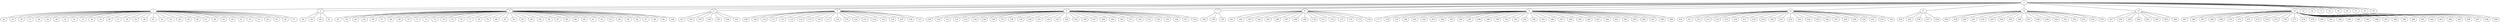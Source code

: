 
graph graphname {
    0 -- 1
0 -- 2
0 -- 3
0 -- 4
0 -- 5
0 -- 6
0 -- 7
0 -- 8
0 -- 9
0 -- 10
0 -- 11
0 -- 12
0 -- 13
0 -- 14
0 -- 15
0 -- 16
0 -- 17
0 -- 18
0 -- 19
0 -- 20
0 -- 21
0 -- 22
0 -- 23
1 -- 24
1 -- 25
1 -- 26
1 -- 27
1 -- 28
1 -- 29
1 -- 30
1 -- 31
1 -- 32
1 -- 33
1 -- 34
1 -- 35
1 -- 36
1 -- 37
1 -- 38
1 -- 39
1 -- 40
1 -- 41
1 -- 42
1 -- 43
1 -- 44
1 -- 45
1 -- 46
1 -- 47
1 -- 48
1 -- 49
1 -- 50
1 -- 51
1 -- 52
1 -- 53
1 -- 54
1 -- 55
1 -- 56
1 -- 57
2 -- 58
2 -- 59
2 -- 60
2 -- 61
3 -- 62
3 -- 63
3 -- 64
3 -- 65
3 -- 66
3 -- 67
3 -- 68
3 -- 69
3 -- 70
3 -- 71
3 -- 72
3 -- 73
3 -- 74
3 -- 75
3 -- 76
3 -- 77
3 -- 78
3 -- 79
3 -- 80
3 -- 81
3 -- 82
3 -- 83
3 -- 84
3 -- 85
3 -- 86
3 -- 87
3 -- 88
3 -- 89
3 -- 90
3 -- 91
3 -- 92
3 -- 93
3 -- 94
3 -- 95
3 -- 96
3 -- 97
3 -- 98
3 -- 99
3 -- 100
4 -- 101
4 -- 102
4 -- 103
4 -- 104
4 -- 105
4 -- 106
4 -- 107
5 -- 108
5 -- 109
5 -- 110
5 -- 111
5 -- 112
5 -- 113
5 -- 114
5 -- 115
5 -- 116
5 -- 117
5 -- 118
5 -- 119
5 -- 120
5 -- 121
5 -- 122
5 -- 123
5 -- 124
5 -- 125
5 -- 126
5 -- 127
6 -- 128
6 -- 130
6 -- 131
6 -- 132
6 -- 133
6 -- 134
6 -- 129
6 -- 136
6 -- 137
6 -- 138
6 -- 139
6 -- 140
6 -- 141
6 -- 142
6 -- 143
6 -- 144
6 -- 145
6 -- 146
6 -- 147
6 -- 148
6 -- 149
6 -- 150
6 -- 151
6 -- 152
6 -- 153
6 -- 154
6 -- 155
6 -- 156
6 -- 157
6 -- 135
7 -- 160
7 -- 158
7 -- 159
8 -- 161
8 -- 162
8 -- 163
8 -- 164
8 -- 165
8 -- 166
8 -- 167
8 -- 168
8 -- 169
8 -- 170
8 -- 171
8 -- 172
8 -- 173
8 -- 174
8 -- 175
8 -- 176
9 -- 177
9 -- 178
9 -- 179
9 -- 180
9 -- 181
9 -- 182
9 -- 183
9 -- 184
9 -- 185
9 -- 186
9 -- 187
9 -- 188
9 -- 189
9 -- 190
9 -- 191
9 -- 192
9 -- 193
9 -- 194
9 -- 195
9 -- 196
9 -- 197
9 -- 198
9 -- 199
9 -- 200
9 -- 201
9 -- 202
9 -- 203
9 -- 204
9 -- 205
9 -- 206
9 -- 207
9 -- 208
9 -- 209
10 -- 210
10 -- 211
10 -- 212
10 -- 213
10 -- 214
10 -- 215
10 -- 216
10 -- 217
10 -- 218
10 -- 219
10 -- 220
10 -- 221
10 -- 222
10 -- 223
10 -- 224
10 -- 225
10 -- 226
10 -- 227
10 -- 228
10 -- 229
10 -- 230
10 -- 231
10 -- 232
10 -- 233
11 -- 234
11 -- 235
11 -- 236
11 -- 237
11 -- 238
12 -- 256
12 -- 239
12 -- 240
12 -- 241
12 -- 242
12 -- 243
12 -- 244
12 -- 245
12 -- 246
12 -- 247
12 -- 248
12 -- 249
12 -- 250
12 -- 251
12 -- 252
12 -- 253
12 -- 254
12 -- 255
13 -- 257
13 -- 258
13 -- 259
13 -- 260
13 -- 261
13 -- 262
13 -- 263
13 -- 264
14 -- 265
14 -- 266
14 -- 267
14 -- 268
14 -- 269
14 -- 270
14 -- 271
14 -- 272
14 -- 273
14 -- 274
14 -- 275
14 -- 276
14 -- 277
14 -- 278
14 -- 279
14 -- 280
14 -- 281
14 -- 282
14 -- 283
14 -- 284
14 -- 285
14 -- 286
14 -- 287
14 -- 288
14 -- 289
14 -- 290
14 -- 291
14 -- 292
14 -- 293
14 -- 294
14 -- 295
14 -- 296
14 -- 297
14 -- 298
14 -- 299

}
